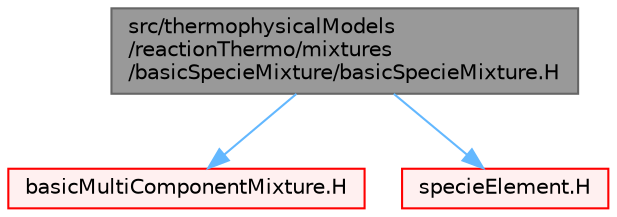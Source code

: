 digraph "src/thermophysicalModels/reactionThermo/mixtures/basicSpecieMixture/basicSpecieMixture.H"
{
 // LATEX_PDF_SIZE
  bgcolor="transparent";
  edge [fontname=Helvetica,fontsize=10,labelfontname=Helvetica,labelfontsize=10];
  node [fontname=Helvetica,fontsize=10,shape=box,height=0.2,width=0.4];
  Node1 [id="Node000001",label="src/thermophysicalModels\l/reactionThermo/mixtures\l/basicSpecieMixture/basicSpecieMixture.H",height=0.2,width=0.4,color="gray40", fillcolor="grey60", style="filled", fontcolor="black",tooltip=" "];
  Node1 -> Node2 [id="edge1_Node000001_Node000002",color="steelblue1",style="solid",tooltip=" "];
  Node2 [id="Node000002",label="basicMultiComponentMixture.H",height=0.2,width=0.4,color="red", fillcolor="#FFF0F0", style="filled",URL="$basicMultiComponentMixture_8H.html",tooltip=" "];
  Node1 -> Node385 [id="edge2_Node000001_Node000385",color="steelblue1",style="solid",tooltip=" "];
  Node385 [id="Node000385",label="specieElement.H",height=0.2,width=0.4,color="red", fillcolor="#FFF0F0", style="filled",URL="$specieElement_8H.html",tooltip=" "];
}
